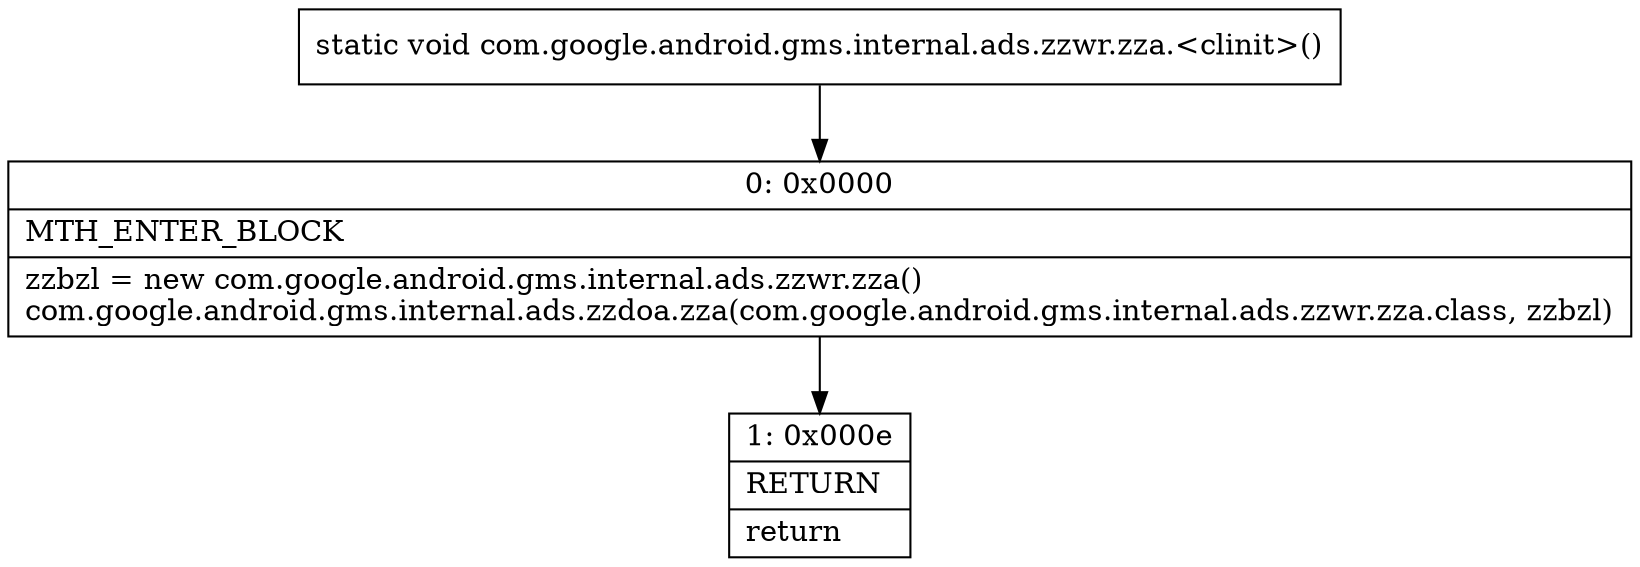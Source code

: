 digraph "CFG forcom.google.android.gms.internal.ads.zzwr.zza.\<clinit\>()V" {
Node_0 [shape=record,label="{0\:\ 0x0000|MTH_ENTER_BLOCK\l|zzbzl = new com.google.android.gms.internal.ads.zzwr.zza()\lcom.google.android.gms.internal.ads.zzdoa.zza(com.google.android.gms.internal.ads.zzwr.zza.class, zzbzl)\l}"];
Node_1 [shape=record,label="{1\:\ 0x000e|RETURN\l|return\l}"];
MethodNode[shape=record,label="{static void com.google.android.gms.internal.ads.zzwr.zza.\<clinit\>() }"];
MethodNode -> Node_0;
Node_0 -> Node_1;
}

